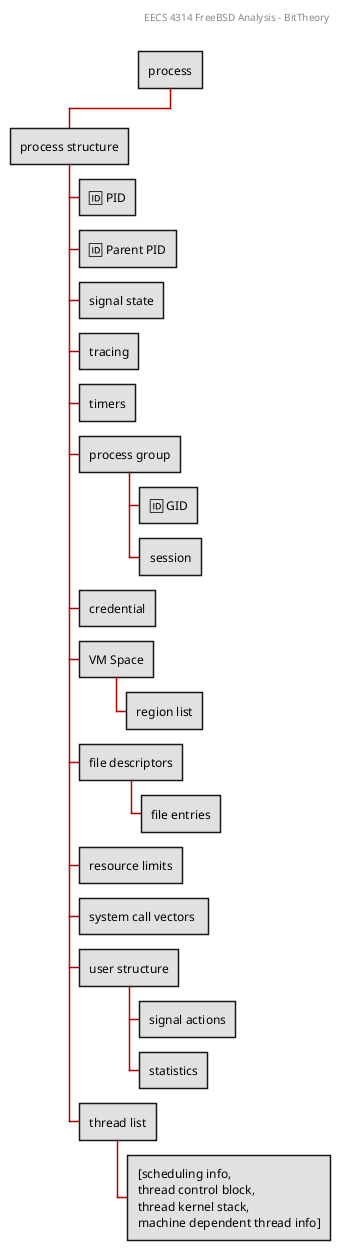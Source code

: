 @startwbs
header EECS 4314 FreeBSD Analysis - BitTheory\n\n

<style>
wbsDiagram {
  arrow {
    linecolor #B70000
  }
  node {
    backgroundcolor #e1e1e1
  }
}
</style>
* process
** process structure
*** 🆔 PID
*** 🆔 Parent PID
*** signal state
*** tracing
*** timers
*** process group
**** 🆔 GID
**** session
*** credential
*** VM Space
**** region list
*** file descriptors
**** file entries
*** resource limits
*** system call vectors 
*** user structure
**** signal actions
**** statistics
*** thread list
**** [scheduling info,\nthread control block,\nthread kernel stack,\nmachine dependent thread info]
@endwbs